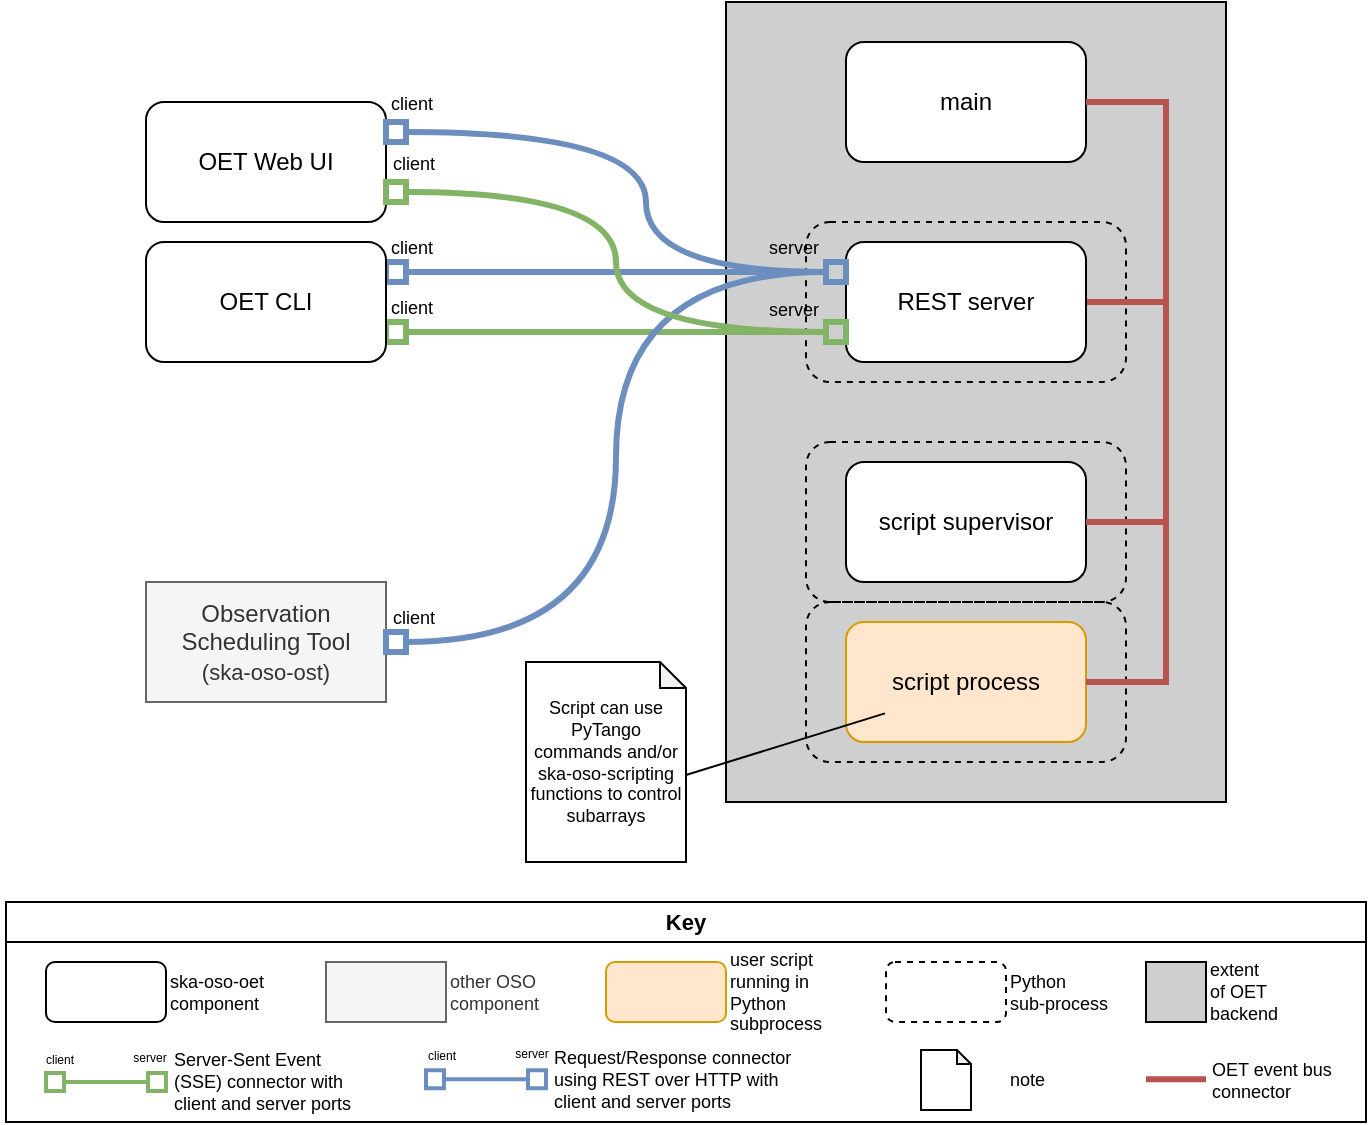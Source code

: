 <mxfile version="16.1.2" type="device"><diagram id="Onc8trnFA85f9_G5iz1N" name="Page-1"><mxGraphModel dx="2416" dy="932" grid="1" gridSize="10" guides="1" tooltips="1" connect="1" arrows="1" fold="1" page="1" pageScale="1" pageWidth="827" pageHeight="1169" math="0" shadow="0"><root><mxCell id="0"/><mxCell id="1" parent="0"/><mxCell id="BxhMv7r4W57QFxHW8Bj--15" value="" style="rounded=0;whiteSpace=wrap;html=1;fontFamily=Helvetica;fontSize=6;fillColor=#CFCFCF;" vertex="1" parent="1"><mxGeometry x="360" y="60" width="250" height="400" as="geometry"/></mxCell><mxCell id="dVT7lkA7IgnFJoX2YSCI-40" value="" style="rounded=0;whiteSpace=wrap;html=1;fontSize=9;" parent="1" vertex="1"><mxGeometry y="530" width="680" height="90" as="geometry"/></mxCell><mxCell id="dVT7lkA7IgnFJoX2YSCI-5" value="REST" style="rounded=1;whiteSpace=wrap;html=1;dashed=1;fillColor=none;" parent="1" vertex="1"><mxGeometry x="400" y="170" width="160" height="80" as="geometry"/></mxCell><mxCell id="dVT7lkA7IgnFJoX2YSCI-17" style="edgeStyle=orthogonalEdgeStyle;rounded=0;orthogonalLoop=1;jettySize=auto;html=1;exitX=1;exitY=0.25;exitDx=0;exitDy=0;entryX=0;entryY=0.25;entryDx=0;entryDy=0;startArrow=box;startFill=0;strokeWidth=3;fillColor=#dae8fc;strokeColor=#6c8ebf;curved=1;endArrow=box;endFill=0;" parent="1" source="dVT7lkA7IgnFJoX2YSCI-1" target="dVT7lkA7IgnFJoX2YSCI-6" edge="1"><mxGeometry relative="1" as="geometry"><mxPoint x="200" y="190" as="sourcePoint"/></mxGeometry></mxCell><mxCell id="dVT7lkA7IgnFJoX2YSCI-18" style="edgeStyle=orthogonalEdgeStyle;rounded=0;orthogonalLoop=1;jettySize=auto;html=1;exitX=1;exitY=0.75;exitDx=0;exitDy=0;entryX=0;entryY=0.75;entryDx=0;entryDy=0;startArrow=box;startFill=0;strokeWidth=3;endArrow=box;endFill=0;fillColor=#d5e8d4;strokeColor=#82b366;curved=1;" parent="1" source="dVT7lkA7IgnFJoX2YSCI-1" target="dVT7lkA7IgnFJoX2YSCI-6" edge="1"><mxGeometry relative="1" as="geometry"><mxPoint x="200" y="230" as="sourcePoint"/></mxGeometry></mxCell><mxCell id="dVT7lkA7IgnFJoX2YSCI-1" value="OET CLI" style="rounded=1;whiteSpace=wrap;html=1;" parent="1" vertex="1"><mxGeometry x="70" y="180" width="120" height="60" as="geometry"/></mxCell><mxCell id="dVT7lkA7IgnFJoX2YSCI-4" value="main" style="rounded=1;whiteSpace=wrap;html=1;" parent="1" vertex="1"><mxGeometry x="420" y="80" width="120" height="60" as="geometry"/></mxCell><mxCell id="dVT7lkA7IgnFJoX2YSCI-30" style="edgeStyle=orthogonalEdgeStyle;rounded=0;orthogonalLoop=1;jettySize=auto;html=1;exitX=1;exitY=0.5;exitDx=0;exitDy=0;entryX=1;entryY=0.5;entryDx=0;entryDy=0;fontSize=9;startArrow=none;startFill=0;endArrow=none;endFill=0;strokeWidth=3;fillColor=#f8cecc;strokeColor=#b85450;" parent="1" source="dVT7lkA7IgnFJoX2YSCI-6" target="dVT7lkA7IgnFJoX2YSCI-4" edge="1"><mxGeometry relative="1" as="geometry"><Array as="points"><mxPoint x="580" y="210"/><mxPoint x="580" y="110"/></Array></mxGeometry></mxCell><mxCell id="dVT7lkA7IgnFJoX2YSCI-6" value="REST server" style="rounded=1;whiteSpace=wrap;html=1;" parent="1" vertex="1"><mxGeometry x="420" y="180" width="120" height="60" as="geometry"/></mxCell><mxCell id="dVT7lkA7IgnFJoX2YSCI-7" value="" style="rounded=1;whiteSpace=wrap;html=1;dashed=1;verticalAlign=top;align=right;fontStyle=2;fontSize=10;spacing=0;spacingRight=7;fillColor=none;" parent="1" vertex="1"><mxGeometry x="400" y="280" width="160" height="80" as="geometry"/></mxCell><mxCell id="dVT7lkA7IgnFJoX2YSCI-8" value="script supervisor" style="rounded=1;whiteSpace=wrap;html=1;" parent="1" vertex="1"><mxGeometry x="420" y="290" width="120" height="60" as="geometry"/></mxCell><mxCell id="dVT7lkA7IgnFJoX2YSCI-9" value="obs" style="rounded=1;whiteSpace=wrap;html=1;dashed=1;fillColor=none;" parent="1" vertex="1"><mxGeometry x="400" y="360" width="160" height="80" as="geometry"/></mxCell><mxCell id="dVT7lkA7IgnFJoX2YSCI-10" value="script process" style="rounded=1;whiteSpace=wrap;html=1;fillColor=#ffe6cc;strokeColor=#d79b00;" parent="1" vertex="1"><mxGeometry x="420" y="370" width="120" height="60" as="geometry"/></mxCell><mxCell id="dVT7lkA7IgnFJoX2YSCI-15" style="edgeStyle=orthogonalEdgeStyle;rounded=0;orthogonalLoop=1;jettySize=auto;html=1;exitX=1;exitY=0.5;exitDx=0;exitDy=0;startArrow=none;startFill=0;fillColor=#f8cecc;strokeColor=#b85450;strokeWidth=3;entryX=1;entryY=0.5;entryDx=0;entryDy=0;endArrow=none;endFill=0;" parent="1" source="dVT7lkA7IgnFJoX2YSCI-10" target="dVT7lkA7IgnFJoX2YSCI-4" edge="1"><mxGeometry relative="1" as="geometry"><mxPoint x="550" y="110" as="targetPoint"/><mxPoint x="550" y="370" as="sourcePoint"/><Array as="points"><mxPoint x="580" y="400"/><mxPoint x="580" y="110"/></Array></mxGeometry></mxCell><mxCell id="dVT7lkA7IgnFJoX2YSCI-29" style="edgeStyle=orthogonalEdgeStyle;rounded=0;orthogonalLoop=1;jettySize=auto;html=1;exitX=1;exitY=0.5;exitDx=0;exitDy=0;startArrow=none;startFill=0;fillColor=#f8cecc;strokeColor=#b85450;strokeWidth=3;entryX=1;entryY=0.5;entryDx=0;entryDy=0;endArrow=none;endFill=0;" parent="1" source="dVT7lkA7IgnFJoX2YSCI-8" target="dVT7lkA7IgnFJoX2YSCI-4" edge="1"><mxGeometry relative="1" as="geometry"><mxPoint x="550" y="120" as="targetPoint"/><mxPoint x="550" y="380" as="sourcePoint"/><Array as="points"><mxPoint x="580" y="320"/><mxPoint x="580" y="110"/></Array></mxGeometry></mxCell><mxCell id="dVT7lkA7IgnFJoX2YSCI-31" value="ska-oso-oet component" style="rounded=1;whiteSpace=wrap;html=1;fontSize=9;align=left;labelPosition=right;verticalLabelPosition=middle;verticalAlign=middle;" parent="1" vertex="1"><mxGeometry x="20" y="540" width="60" height="30" as="geometry"/></mxCell><mxCell id="dVT7lkA7IgnFJoX2YSCI-32" value="user script running in Python subprocess" style="rounded=1;whiteSpace=wrap;html=1;fontSize=9;align=left;labelPosition=right;verticalLabelPosition=middle;verticalAlign=middle;fillColor=#ffe6cc;strokeColor=#d79b00;" parent="1" vertex="1"><mxGeometry x="300" y="540" width="60" height="30" as="geometry"/></mxCell><mxCell id="dVT7lkA7IgnFJoX2YSCI-33" value="Python&lt;br&gt;sub-process" style="rounded=1;whiteSpace=wrap;html=1;fontSize=9;align=left;labelPosition=right;verticalLabelPosition=middle;verticalAlign=middle;dashed=1;" parent="1" vertex="1"><mxGeometry x="440" y="540" width="60" height="30" as="geometry"/></mxCell><mxCell id="dVT7lkA7IgnFJoX2YSCI-34" value="OET Web UI" style="rounded=1;whiteSpace=wrap;html=1;" parent="1" vertex="1"><mxGeometry x="70" y="110" width="120" height="60" as="geometry"/></mxCell><mxCell id="dVT7lkA7IgnFJoX2YSCI-35" value="Observation Scheduling Tool&lt;br&gt;&lt;font style=&quot;font-size: 11px&quot;&gt;(ska-oso-ost)&lt;/font&gt;" style="rounded=0;whiteSpace=wrap;html=1;fillColor=#f5f5f5;strokeColor=#666666;fontColor=#333333;glass=0;" parent="1" vertex="1"><mxGeometry x="70" y="350" width="120" height="60" as="geometry"/></mxCell><mxCell id="dVT7lkA7IgnFJoX2YSCI-36" value="" style="edgeStyle=orthogonalEdgeStyle;rounded=0;orthogonalLoop=1;jettySize=auto;html=1;exitX=1;exitY=0.25;exitDx=0;exitDy=0;entryX=0;entryY=0.25;entryDx=0;entryDy=0;startArrow=box;startFill=0;strokeWidth=3;fillColor=#dae8fc;strokeColor=#6c8ebf;curved=1;endArrow=box;endFill=0;" parent="1" source="dVT7lkA7IgnFJoX2YSCI-34" target="dVT7lkA7IgnFJoX2YSCI-6" edge="1"><mxGeometry relative="1" as="geometry"><mxPoint x="200.0" y="115" as="sourcePoint"/><mxPoint x="430" y="185" as="targetPoint"/><Array as="points"><mxPoint x="320" y="125"/><mxPoint x="320" y="195"/></Array></mxGeometry></mxCell><mxCell id="dVT7lkA7IgnFJoX2YSCI-37" style="edgeStyle=orthogonalEdgeStyle;rounded=0;orthogonalLoop=1;jettySize=auto;html=1;exitX=1;exitY=0.5;exitDx=0;exitDy=0;startArrow=box;startFill=0;strokeWidth=3;fillColor=#dae8fc;strokeColor=#6c8ebf;curved=1;entryX=0;entryY=0.25;entryDx=0;entryDy=0;endArrow=box;endFill=0;" parent="1" source="dVT7lkA7IgnFJoX2YSCI-35" target="dVT7lkA7IgnFJoX2YSCI-6" edge="1"><mxGeometry relative="1" as="geometry"><mxPoint x="210.0" y="125" as="sourcePoint"/><mxPoint x="300" y="230" as="targetPoint"/></mxGeometry></mxCell><mxCell id="dVT7lkA7IgnFJoX2YSCI-39" value="other OSO component" style="rounded=0;whiteSpace=wrap;html=1;fontSize=9;align=left;labelPosition=right;verticalLabelPosition=middle;verticalAlign=middle;fillColor=#f5f5f5;fontColor=#333333;strokeColor=#666666;" parent="1" vertex="1"><mxGeometry x="160" y="540" width="60" height="30" as="geometry"/></mxCell><mxCell id="dVT7lkA7IgnFJoX2YSCI-41" style="edgeStyle=orthogonalEdgeStyle;rounded=0;orthogonalLoop=1;jettySize=auto;html=1;exitX=1;exitY=0.75;exitDx=0;exitDy=0;entryX=0;entryY=0.75;entryDx=0;entryDy=0;startArrow=box;startFill=0;strokeWidth=3;endArrow=box;endFill=0;fillColor=#d5e8d4;strokeColor=#82b366;curved=1;" parent="1" source="dVT7lkA7IgnFJoX2YSCI-34" target="dVT7lkA7IgnFJoX2YSCI-6" edge="1"><mxGeometry relative="1" as="geometry"><mxPoint x="200.0" y="145" as="sourcePoint"/><mxPoint x="430" y="215" as="targetPoint"/></mxGeometry></mxCell><mxCell id="dVT7lkA7IgnFJoX2YSCI-43" value="Server-Sent Event&lt;br&gt;(SSE) connector with &lt;br&gt;client and server ports" style="edgeStyle=orthogonalEdgeStyle;rounded=0;orthogonalLoop=1;jettySize=auto;html=1;exitX=1;exitY=0.75;exitDx=0;exitDy=0;startArrow=box;startFill=0;strokeWidth=2;endArrow=box;endFill=0;fillColor=#d5e8d4;strokeColor=#82b366;curved=1;fontSize=9;labelPosition=right;verticalLabelPosition=middle;align=left;verticalAlign=middle;spacingRight=0;spacingLeft=32;" parent="1" edge="1"><mxGeometry relative="1" as="geometry"><mxPoint x="20.0" y="600" as="sourcePoint"/><mxPoint x="80" y="600" as="targetPoint"/><Array as="points"><mxPoint x="60" y="600"/><mxPoint x="60" y="600"/></Array></mxGeometry></mxCell><mxCell id="dVT7lkA7IgnFJoX2YSCI-47" value="Key" style="rounded=0;whiteSpace=wrap;html=1;fontSize=11;fontStyle=1" parent="1" vertex="1"><mxGeometry y="510" width="680" height="20" as="geometry"/></mxCell><mxCell id="BxhMv7r4W57QFxHW8Bj--3" style="rounded=0;orthogonalLoop=1;jettySize=auto;html=1;exitX=0;exitY=0;exitDx=80;exitDy=56.5;exitPerimeter=0;fontFamily=Helvetica;fontSize=9;endArrow=none;endFill=0;" edge="1" parent="1" source="BxhMv7r4W57QFxHW8Bj--1"><mxGeometry relative="1" as="geometry"><mxPoint x="439.462" y="415.692" as="targetPoint"/></mxGeometry></mxCell><mxCell id="BxhMv7r4W57QFxHW8Bj--1" value="Script can use PyTango commands and/or ska-oso-scripting functions to control subarrays" style="shape=note;whiteSpace=wrap;html=1;backgroundOutline=1;darkOpacity=0.05;fontFamily=Helvetica;fontSize=9;size=13;" vertex="1" parent="1"><mxGeometry x="260" y="390" width="80" height="100" as="geometry"/></mxCell><mxCell id="BxhMv7r4W57QFxHW8Bj--2" value="&lt;p style=&quot;font-size: 9px;&quot;&gt;&lt;font style=&quot;font-size: 9px;&quot;&gt;note&lt;/font&gt;&lt;/p&gt;" style="shape=note;whiteSpace=wrap;html=1;backgroundOutline=1;darkOpacity=0.05;fontFamily=Helvetica;fontSize=9;size=7;labelPosition=right;verticalLabelPosition=middle;align=left;verticalAlign=middle;spacingLeft=17;" vertex="1" parent="1"><mxGeometry x="457.5" y="584" width="25" height="30" as="geometry"/></mxCell><mxCell id="BxhMv7r4W57QFxHW8Bj--4" value="client" style="text;html=1;strokeColor=none;fillColor=none;align=center;verticalAlign=middle;whiteSpace=wrap;rounded=0;fontFamily=Helvetica;fontSize=9;" vertex="1" parent="1"><mxGeometry x="173" y="96" width="60" height="30" as="geometry"/></mxCell><mxCell id="BxhMv7r4W57QFxHW8Bj--5" value="client" style="text;html=1;strokeColor=none;fillColor=none;align=center;verticalAlign=middle;whiteSpace=wrap;rounded=0;fontFamily=Helvetica;fontSize=9;" vertex="1" parent="1"><mxGeometry x="174" y="126" width="60" height="30" as="geometry"/></mxCell><mxCell id="BxhMv7r4W57QFxHW8Bj--6" value="client" style="text;html=1;strokeColor=none;fillColor=none;align=center;verticalAlign=middle;whiteSpace=wrap;rounded=0;fontFamily=Helvetica;fontSize=9;" vertex="1" parent="1"><mxGeometry x="173" y="168" width="60" height="30" as="geometry"/></mxCell><mxCell id="BxhMv7r4W57QFxHW8Bj--7" value="client" style="text;html=1;strokeColor=none;fillColor=none;align=center;verticalAlign=middle;whiteSpace=wrap;rounded=0;fontFamily=Helvetica;fontSize=9;" vertex="1" parent="1"><mxGeometry x="173" y="198" width="60" height="30" as="geometry"/></mxCell><mxCell id="BxhMv7r4W57QFxHW8Bj--8" value="client" style="text;html=1;strokeColor=none;fillColor=none;align=center;verticalAlign=middle;whiteSpace=wrap;rounded=0;fontFamily=Helvetica;fontSize=9;" vertex="1" parent="1"><mxGeometry x="174" y="353" width="60" height="30" as="geometry"/></mxCell><mxCell id="BxhMv7r4W57QFxHW8Bj--9" value="client" style="text;html=1;strokeColor=none;fillColor=none;align=center;verticalAlign=middle;whiteSpace=wrap;rounded=0;fontFamily=Helvetica;fontSize=6;" vertex="1" parent="1"><mxGeometry x="-3" y="574" width="60" height="30" as="geometry"/></mxCell><mxCell id="BxhMv7r4W57QFxHW8Bj--10" value="server" style="text;html=1;strokeColor=none;fillColor=none;align=center;verticalAlign=middle;whiteSpace=wrap;rounded=0;fontFamily=Helvetica;fontSize=6;" vertex="1" parent="1"><mxGeometry x="42" y="573" width="60" height="30" as="geometry"/></mxCell><mxCell id="BxhMv7r4W57QFxHW8Bj--11" value="server" style="text;html=1;strokeColor=none;fillColor=none;align=center;verticalAlign=middle;whiteSpace=wrap;rounded=0;fontFamily=Helvetica;fontSize=9;" vertex="1" parent="1"><mxGeometry x="364" y="168" width="60" height="30" as="geometry"/></mxCell><mxCell id="BxhMv7r4W57QFxHW8Bj--13" value="server" style="text;html=1;strokeColor=none;fillColor=none;align=center;verticalAlign=middle;whiteSpace=wrap;rounded=0;fontFamily=Helvetica;fontSize=9;" vertex="1" parent="1"><mxGeometry x="364" y="199" width="60" height="30" as="geometry"/></mxCell><mxCell id="BxhMv7r4W57QFxHW8Bj--16" value="Request/Response connector&lt;br&gt;using REST over HTTP with &lt;br&gt;client and server ports" style="edgeStyle=orthogonalEdgeStyle;rounded=0;orthogonalLoop=1;jettySize=auto;html=1;exitX=1;exitY=0.75;exitDx=0;exitDy=0;startArrow=box;startFill=0;strokeWidth=2;endArrow=box;endFill=0;fillColor=#dae8fc;strokeColor=#6c8ebf;curved=1;fontSize=9;labelPosition=right;verticalLabelPosition=middle;align=left;verticalAlign=middle;spacingRight=0;spacingLeft=32;" edge="1" parent="1"><mxGeometry relative="1" as="geometry"><mxPoint x="210" y="598.62" as="sourcePoint"/><mxPoint x="270" y="598.62" as="targetPoint"/><Array as="points"><mxPoint x="250" y="598.62"/><mxPoint x="250" y="598.62"/></Array></mxGeometry></mxCell><mxCell id="BxhMv7r4W57QFxHW8Bj--17" value="client" style="text;html=1;strokeColor=none;fillColor=none;align=center;verticalAlign=middle;whiteSpace=wrap;rounded=0;fontFamily=Helvetica;fontSize=6;" vertex="1" parent="1"><mxGeometry x="188" y="572" width="60" height="30" as="geometry"/></mxCell><mxCell id="BxhMv7r4W57QFxHW8Bj--18" value="server" style="text;html=1;strokeColor=none;fillColor=none;align=center;verticalAlign=middle;whiteSpace=wrap;rounded=0;fontFamily=Helvetica;fontSize=6;" vertex="1" parent="1"><mxGeometry x="233" y="571" width="60" height="30" as="geometry"/></mxCell><mxCell id="BxhMv7r4W57QFxHW8Bj--19" value="extent of OET backend" style="rounded=0;whiteSpace=wrap;html=1;fontFamily=Helvetica;fontSize=9;fillColor=#CFCFCF;labelPosition=right;verticalLabelPosition=middle;align=left;verticalAlign=middle;" vertex="1" parent="1"><mxGeometry x="570" y="540" width="30" height="30" as="geometry"/></mxCell><mxCell id="BxhMv7r4W57QFxHW8Bj--20" value="OET event bus&lt;br&gt;connector" style="edgeStyle=orthogonalEdgeStyle;rounded=0;orthogonalLoop=1;jettySize=auto;html=1;startArrow=none;startFill=0;fillColor=#f8cecc;strokeColor=#b85450;strokeWidth=3;endArrow=none;endFill=0;fontSize=9;labelPosition=right;verticalLabelPosition=middle;align=left;verticalAlign=middle;spacingLeft=16;" edge="1" parent="1"><mxGeometry relative="1" as="geometry"><mxPoint x="600" y="598.62" as="targetPoint"/><mxPoint x="570" y="598.62" as="sourcePoint"/></mxGeometry></mxCell></root></mxGraphModel></diagram></mxfile>
